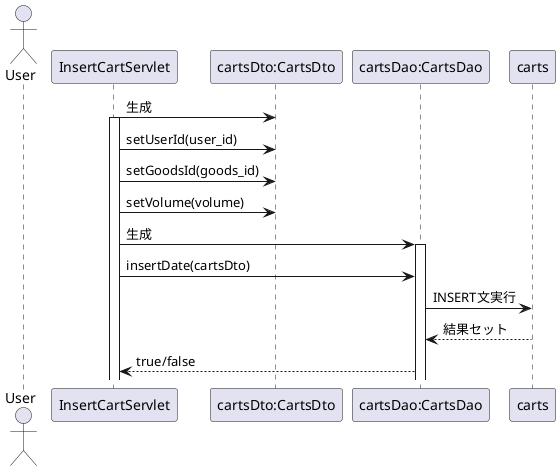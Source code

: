 @startuml 
actor User
participant "InsertCartServlet" as A
participant "cartsDto:CartsDto" as B
participant "cartsDao:CartsDao" as C
participant "carts" as D
A -> B: 生成
activate A
A -> B: setUserId(user_id)
A -> B: setGoodsId(goods_id)
A -> B: setVolume(volume)
A -> C: 生成
activate C
A -> C: insertDate(cartsDto)
C -> D: INSERT文実行
D --> C: 結果セット
C --> A: true/false
@enduml